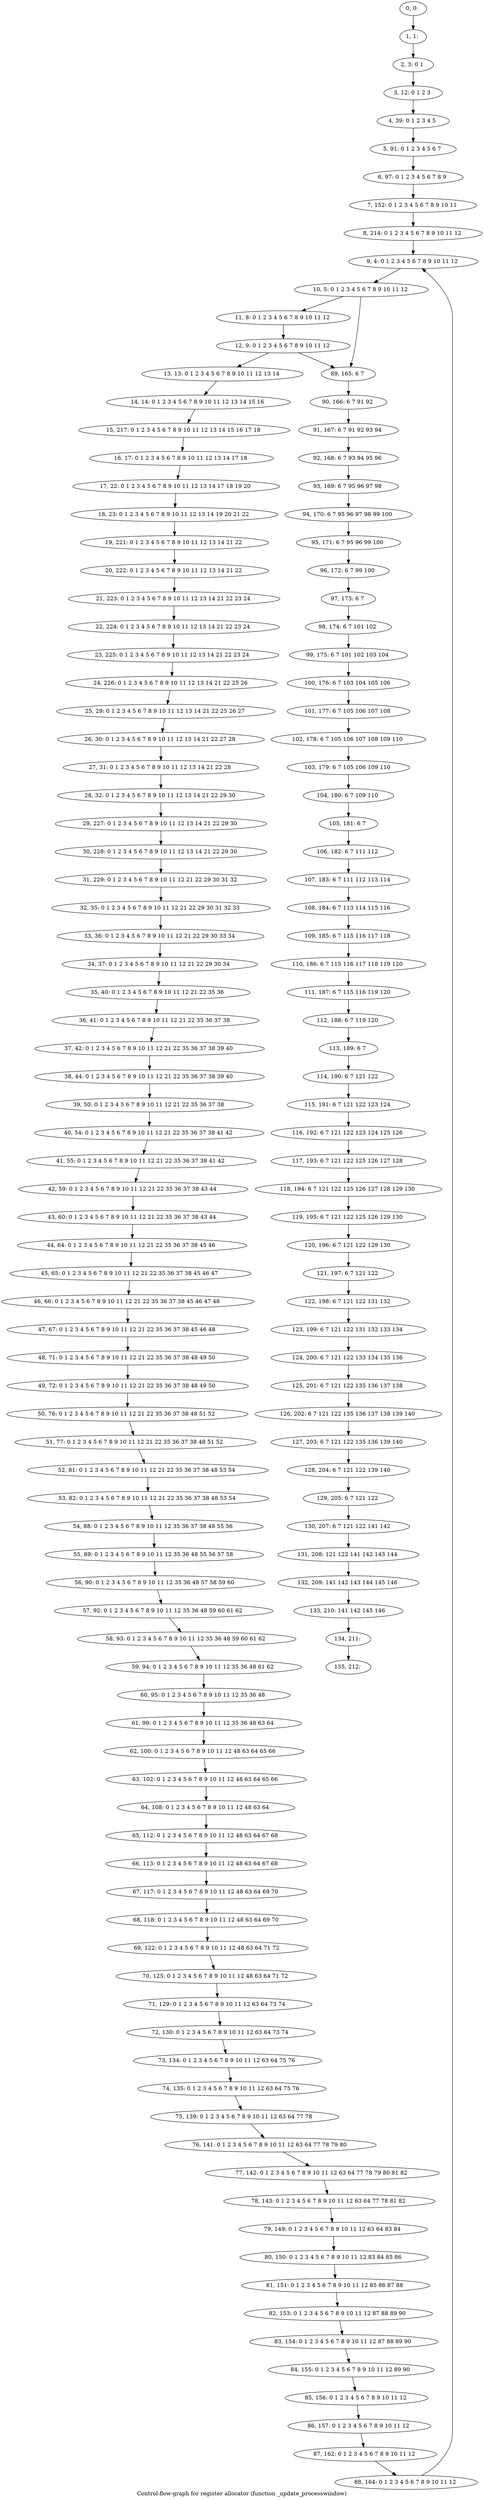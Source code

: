 digraph G {
graph [label="Control-flow-graph for register allocator (function _update_processwindow)"]
0[label="0, 0: "];
1[label="1, 1: "];
2[label="2, 3: 0 1 "];
3[label="3, 12: 0 1 2 3 "];
4[label="4, 39: 0 1 2 3 4 5 "];
5[label="5, 91: 0 1 2 3 4 5 6 7 "];
6[label="6, 97: 0 1 2 3 4 5 6 7 8 9 "];
7[label="7, 152: 0 1 2 3 4 5 6 7 8 9 10 11 "];
8[label="8, 214: 0 1 2 3 4 5 6 7 8 9 10 11 12 "];
9[label="9, 4: 0 1 2 3 4 5 6 7 8 9 10 11 12 "];
10[label="10, 5: 0 1 2 3 4 5 6 7 8 9 10 11 12 "];
11[label="11, 8: 0 1 2 3 4 5 6 7 8 9 10 11 12 "];
12[label="12, 9: 0 1 2 3 4 5 6 7 8 9 10 11 12 "];
13[label="13, 13: 0 1 2 3 4 5 6 7 8 9 10 11 12 13 14 "];
14[label="14, 14: 0 1 2 3 4 5 6 7 8 9 10 11 12 13 14 15 16 "];
15[label="15, 217: 0 1 2 3 4 5 6 7 8 9 10 11 12 13 14 15 16 17 18 "];
16[label="16, 17: 0 1 2 3 4 5 6 7 8 9 10 11 12 13 14 17 18 "];
17[label="17, 22: 0 1 2 3 4 5 6 7 8 9 10 11 12 13 14 17 18 19 20 "];
18[label="18, 23: 0 1 2 3 4 5 6 7 8 9 10 11 12 13 14 19 20 21 22 "];
19[label="19, 221: 0 1 2 3 4 5 6 7 8 9 10 11 12 13 14 21 22 "];
20[label="20, 222: 0 1 2 3 4 5 6 7 8 9 10 11 12 13 14 21 22 "];
21[label="21, 223: 0 1 2 3 4 5 6 7 8 9 10 11 12 13 14 21 22 23 24 "];
22[label="22, 224: 0 1 2 3 4 5 6 7 8 9 10 11 12 13 14 21 22 23 24 "];
23[label="23, 225: 0 1 2 3 4 5 6 7 8 9 10 11 12 13 14 21 22 23 24 "];
24[label="24, 226: 0 1 2 3 4 5 6 7 8 9 10 11 12 13 14 21 22 25 26 "];
25[label="25, 29: 0 1 2 3 4 5 6 7 8 9 10 11 12 13 14 21 22 25 26 27 "];
26[label="26, 30: 0 1 2 3 4 5 6 7 8 9 10 11 12 13 14 21 22 27 28 "];
27[label="27, 31: 0 1 2 3 4 5 6 7 8 9 10 11 12 13 14 21 22 28 "];
28[label="28, 32: 0 1 2 3 4 5 6 7 8 9 10 11 12 13 14 21 22 29 30 "];
29[label="29, 227: 0 1 2 3 4 5 6 7 8 9 10 11 12 13 14 21 22 29 30 "];
30[label="30, 228: 0 1 2 3 4 5 6 7 8 9 10 11 12 13 14 21 22 29 30 "];
31[label="31, 229: 0 1 2 3 4 5 6 7 8 9 10 11 12 21 22 29 30 31 32 "];
32[label="32, 35: 0 1 2 3 4 5 6 7 8 9 10 11 12 21 22 29 30 31 32 33 "];
33[label="33, 36: 0 1 2 3 4 5 6 7 8 9 10 11 12 21 22 29 30 33 34 "];
34[label="34, 37: 0 1 2 3 4 5 6 7 8 9 10 11 12 21 22 29 30 34 "];
35[label="35, 40: 0 1 2 3 4 5 6 7 8 9 10 11 12 21 22 35 36 "];
36[label="36, 41: 0 1 2 3 4 5 6 7 8 9 10 11 12 21 22 35 36 37 38 "];
37[label="37, 42: 0 1 2 3 4 5 6 7 8 9 10 11 12 21 22 35 36 37 38 39 40 "];
38[label="38, 44: 0 1 2 3 4 5 6 7 8 9 10 11 12 21 22 35 36 37 38 39 40 "];
39[label="39, 50: 0 1 2 3 4 5 6 7 8 9 10 11 12 21 22 35 36 37 38 "];
40[label="40, 54: 0 1 2 3 4 5 6 7 8 9 10 11 12 21 22 35 36 37 38 41 42 "];
41[label="41, 55: 0 1 2 3 4 5 6 7 8 9 10 11 12 21 22 35 36 37 38 41 42 "];
42[label="42, 59: 0 1 2 3 4 5 6 7 8 9 10 11 12 21 22 35 36 37 38 43 44 "];
43[label="43, 60: 0 1 2 3 4 5 6 7 8 9 10 11 12 21 22 35 36 37 38 43 44 "];
44[label="44, 64: 0 1 2 3 4 5 6 7 8 9 10 11 12 21 22 35 36 37 38 45 46 "];
45[label="45, 65: 0 1 2 3 4 5 6 7 8 9 10 11 12 21 22 35 36 37 38 45 46 47 "];
46[label="46, 66: 0 1 2 3 4 5 6 7 8 9 10 11 12 21 22 35 36 37 38 45 46 47 48 "];
47[label="47, 67: 0 1 2 3 4 5 6 7 8 9 10 11 12 21 22 35 36 37 38 45 46 48 "];
48[label="48, 71: 0 1 2 3 4 5 6 7 8 9 10 11 12 21 22 35 36 37 38 48 49 50 "];
49[label="49, 72: 0 1 2 3 4 5 6 7 8 9 10 11 12 21 22 35 36 37 38 48 49 50 "];
50[label="50, 76: 0 1 2 3 4 5 6 7 8 9 10 11 12 21 22 35 36 37 38 48 51 52 "];
51[label="51, 77: 0 1 2 3 4 5 6 7 8 9 10 11 12 21 22 35 36 37 38 48 51 52 "];
52[label="52, 81: 0 1 2 3 4 5 6 7 8 9 10 11 12 21 22 35 36 37 38 48 53 54 "];
53[label="53, 82: 0 1 2 3 4 5 6 7 8 9 10 11 12 21 22 35 36 37 38 48 53 54 "];
54[label="54, 88: 0 1 2 3 4 5 6 7 8 9 10 11 12 35 36 37 38 48 55 56 "];
55[label="55, 89: 0 1 2 3 4 5 6 7 8 9 10 11 12 35 36 48 55 56 57 58 "];
56[label="56, 90: 0 1 2 3 4 5 6 7 8 9 10 11 12 35 36 48 57 58 59 60 "];
57[label="57, 92: 0 1 2 3 4 5 6 7 8 9 10 11 12 35 36 48 59 60 61 62 "];
58[label="58, 93: 0 1 2 3 4 5 6 7 8 9 10 11 12 35 36 48 59 60 61 62 "];
59[label="59, 94: 0 1 2 3 4 5 6 7 8 9 10 11 12 35 36 48 61 62 "];
60[label="60, 95: 0 1 2 3 4 5 6 7 8 9 10 11 12 35 36 48 "];
61[label="61, 99: 0 1 2 3 4 5 6 7 8 9 10 11 12 35 36 48 63 64 "];
62[label="62, 100: 0 1 2 3 4 5 6 7 8 9 10 11 12 48 63 64 65 66 "];
63[label="63, 102: 0 1 2 3 4 5 6 7 8 9 10 11 12 48 63 64 65 66 "];
64[label="64, 108: 0 1 2 3 4 5 6 7 8 9 10 11 12 48 63 64 "];
65[label="65, 112: 0 1 2 3 4 5 6 7 8 9 10 11 12 48 63 64 67 68 "];
66[label="66, 113: 0 1 2 3 4 5 6 7 8 9 10 11 12 48 63 64 67 68 "];
67[label="67, 117: 0 1 2 3 4 5 6 7 8 9 10 11 12 48 63 64 69 70 "];
68[label="68, 118: 0 1 2 3 4 5 6 7 8 9 10 11 12 48 63 64 69 70 "];
69[label="69, 122: 0 1 2 3 4 5 6 7 8 9 10 11 12 48 63 64 71 72 "];
70[label="70, 125: 0 1 2 3 4 5 6 7 8 9 10 11 12 48 63 64 71 72 "];
71[label="71, 129: 0 1 2 3 4 5 6 7 8 9 10 11 12 63 64 73 74 "];
72[label="72, 130: 0 1 2 3 4 5 6 7 8 9 10 11 12 63 64 73 74 "];
73[label="73, 134: 0 1 2 3 4 5 6 7 8 9 10 11 12 63 64 75 76 "];
74[label="74, 135: 0 1 2 3 4 5 6 7 8 9 10 11 12 63 64 75 76 "];
75[label="75, 139: 0 1 2 3 4 5 6 7 8 9 10 11 12 63 64 77 78 "];
76[label="76, 141: 0 1 2 3 4 5 6 7 8 9 10 11 12 63 64 77 78 79 80 "];
77[label="77, 142: 0 1 2 3 4 5 6 7 8 9 10 11 12 63 64 77 78 79 80 81 82 "];
78[label="78, 143: 0 1 2 3 4 5 6 7 8 9 10 11 12 63 64 77 78 81 82 "];
79[label="79, 149: 0 1 2 3 4 5 6 7 8 9 10 11 12 63 64 83 84 "];
80[label="80, 150: 0 1 2 3 4 5 6 7 8 9 10 11 12 83 84 85 86 "];
81[label="81, 151: 0 1 2 3 4 5 6 7 8 9 10 11 12 85 86 87 88 "];
82[label="82, 153: 0 1 2 3 4 5 6 7 8 9 10 11 12 87 88 89 90 "];
83[label="83, 154: 0 1 2 3 4 5 6 7 8 9 10 11 12 87 88 89 90 "];
84[label="84, 155: 0 1 2 3 4 5 6 7 8 9 10 11 12 89 90 "];
85[label="85, 156: 0 1 2 3 4 5 6 7 8 9 10 11 12 "];
86[label="86, 157: 0 1 2 3 4 5 6 7 8 9 10 11 12 "];
87[label="87, 162: 0 1 2 3 4 5 6 7 8 9 10 11 12 "];
88[label="88, 164: 0 1 2 3 4 5 6 7 8 9 10 11 12 "];
89[label="89, 165: 6 7 "];
90[label="90, 166: 6 7 91 92 "];
91[label="91, 167: 6 7 91 92 93 94 "];
92[label="92, 168: 6 7 93 94 95 96 "];
93[label="93, 169: 6 7 95 96 97 98 "];
94[label="94, 170: 6 7 95 96 97 98 99 100 "];
95[label="95, 171: 6 7 95 96 99 100 "];
96[label="96, 172: 6 7 99 100 "];
97[label="97, 173: 6 7 "];
98[label="98, 174: 6 7 101 102 "];
99[label="99, 175: 6 7 101 102 103 104 "];
100[label="100, 176: 6 7 103 104 105 106 "];
101[label="101, 177: 6 7 105 106 107 108 "];
102[label="102, 178: 6 7 105 106 107 108 109 110 "];
103[label="103, 179: 6 7 105 106 109 110 "];
104[label="104, 180: 6 7 109 110 "];
105[label="105, 181: 6 7 "];
106[label="106, 182: 6 7 111 112 "];
107[label="107, 183: 6 7 111 112 113 114 "];
108[label="108, 184: 6 7 113 114 115 116 "];
109[label="109, 185: 6 7 115 116 117 118 "];
110[label="110, 186: 6 7 115 116 117 118 119 120 "];
111[label="111, 187: 6 7 115 116 119 120 "];
112[label="112, 188: 6 7 119 120 "];
113[label="113, 189: 6 7 "];
114[label="114, 190: 6 7 121 122 "];
115[label="115, 191: 6 7 121 122 123 124 "];
116[label="116, 192: 6 7 121 122 123 124 125 126 "];
117[label="117, 193: 6 7 121 122 125 126 127 128 "];
118[label="118, 194: 6 7 121 122 125 126 127 128 129 130 "];
119[label="119, 195: 6 7 121 122 125 126 129 130 "];
120[label="120, 196: 6 7 121 122 129 130 "];
121[label="121, 197: 6 7 121 122 "];
122[label="122, 198: 6 7 121 122 131 132 "];
123[label="123, 199: 6 7 121 122 131 132 133 134 "];
124[label="124, 200: 6 7 121 122 133 134 135 136 "];
125[label="125, 201: 6 7 121 122 135 136 137 138 "];
126[label="126, 202: 6 7 121 122 135 136 137 138 139 140 "];
127[label="127, 203: 6 7 121 122 135 136 139 140 "];
128[label="128, 204: 6 7 121 122 139 140 "];
129[label="129, 205: 6 7 121 122 "];
130[label="130, 207: 6 7 121 122 141 142 "];
131[label="131, 208: 121 122 141 142 143 144 "];
132[label="132, 209: 141 142 143 144 145 146 "];
133[label="133, 210: 141 142 145 146 "];
134[label="134, 211: "];
135[label="135, 212: "];
0->1 ;
1->2 ;
2->3 ;
3->4 ;
4->5 ;
5->6 ;
6->7 ;
7->8 ;
8->9 ;
9->10 ;
10->11 ;
10->89 ;
11->12 ;
12->13 ;
12->89 ;
13->14 ;
14->15 ;
15->16 ;
16->17 ;
17->18 ;
18->19 ;
19->20 ;
20->21 ;
21->22 ;
22->23 ;
23->24 ;
24->25 ;
25->26 ;
26->27 ;
27->28 ;
28->29 ;
29->30 ;
30->31 ;
31->32 ;
32->33 ;
33->34 ;
34->35 ;
35->36 ;
36->37 ;
37->38 ;
38->39 ;
39->40 ;
40->41 ;
41->42 ;
42->43 ;
43->44 ;
44->45 ;
45->46 ;
46->47 ;
47->48 ;
48->49 ;
49->50 ;
50->51 ;
51->52 ;
52->53 ;
53->54 ;
54->55 ;
55->56 ;
56->57 ;
57->58 ;
58->59 ;
59->60 ;
60->61 ;
61->62 ;
62->63 ;
63->64 ;
64->65 ;
65->66 ;
66->67 ;
67->68 ;
68->69 ;
69->70 ;
70->71 ;
71->72 ;
72->73 ;
73->74 ;
74->75 ;
75->76 ;
76->77 ;
77->78 ;
78->79 ;
79->80 ;
80->81 ;
81->82 ;
82->83 ;
83->84 ;
84->85 ;
85->86 ;
86->87 ;
87->88 ;
88->9 ;
89->90 ;
90->91 ;
91->92 ;
92->93 ;
93->94 ;
94->95 ;
95->96 ;
96->97 ;
97->98 ;
98->99 ;
99->100 ;
100->101 ;
101->102 ;
102->103 ;
103->104 ;
104->105 ;
105->106 ;
106->107 ;
107->108 ;
108->109 ;
109->110 ;
110->111 ;
111->112 ;
112->113 ;
113->114 ;
114->115 ;
115->116 ;
116->117 ;
117->118 ;
118->119 ;
119->120 ;
120->121 ;
121->122 ;
122->123 ;
123->124 ;
124->125 ;
125->126 ;
126->127 ;
127->128 ;
128->129 ;
129->130 ;
130->131 ;
131->132 ;
132->133 ;
133->134 ;
134->135 ;
}
